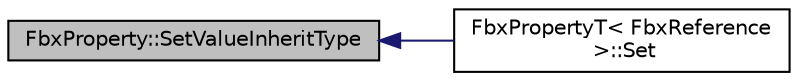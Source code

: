digraph "FbxProperty::SetValueInheritType"
{
  edge [fontname="Helvetica",fontsize="10",labelfontname="Helvetica",labelfontsize="10"];
  node [fontname="Helvetica",fontsize="10",shape=record];
  rankdir="LR";
  Node340 [label="FbxProperty::SetValueInheritType",height=0.2,width=0.4,color="black", fillcolor="grey75", style="filled", fontcolor="black"];
  Node340 -> Node341 [dir="back",color="midnightblue",fontsize="10",style="solid"];
  Node341 [label="FbxPropertyT\< FbxReference\l \>::Set",height=0.2,width=0.4,color="black", fillcolor="white", style="filled",URL="$class_fbx_property_t_3_01_fbx_reference_01_4.html#a7d67d93829ab10066d0f7814a676f3c3"];
}
